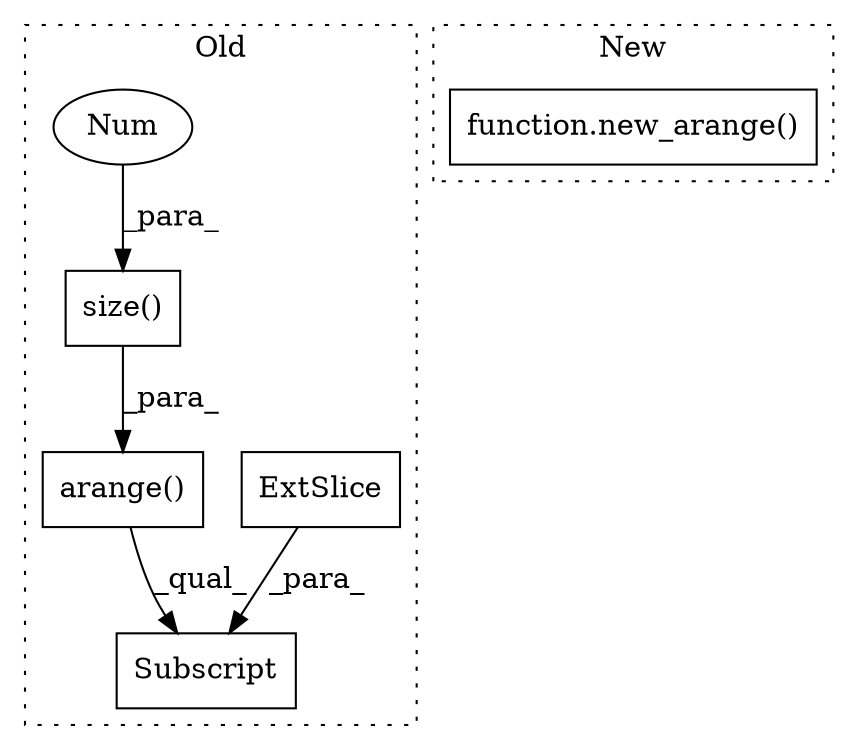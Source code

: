 digraph G {
subgraph cluster0 {
1 [label="Subscript" a="63" s="761,0" l="71,0" shape="box"];
3 [label="arange()" a="75" s="761,794" l="13,29" shape="box"];
4 [label="ExtSlice" a="85" s="761" l="5" shape="box"];
5 [label="size()" a="75" s="774,793" l="18,1" shape="box"];
6 [label="Num" a="76" s="792" l="1" shape="ellipse"];
label = "Old";
style="dotted";
}
subgraph cluster1 {
2 [label="function.new_arange()" a="75" s="775,798" l="11,1" shape="box"];
label = "New";
style="dotted";
}
3 -> 1 [label="_qual_"];
4 -> 1 [label="_para_"];
5 -> 3 [label="_para_"];
6 -> 5 [label="_para_"];
}